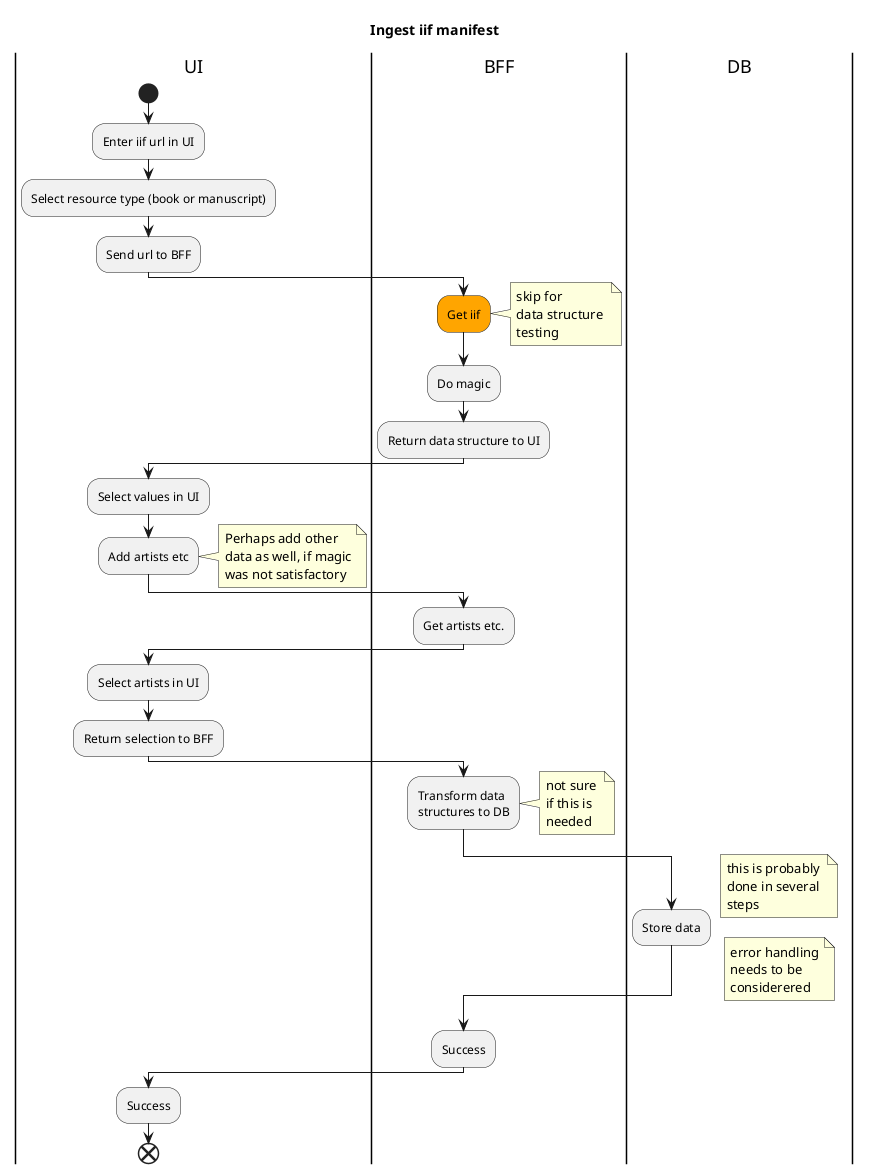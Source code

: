 @startuml
title Ingest iif manifest
|UI|
start
:Enter iif url in UI;
:Select resource type (book or manuscript);
:Send url to BFF;
|BFF|
#orange:Get iif; 
note right
skip for 
data structure 
testing
end note
:Do magic;
:Return data structure to UI;
|UI|
:Select values in UI;
:Add artists etc;
note right
Perhaps add other
data as well, if magic
was not satisfactory
end note
|BFF|
:Get artists etc.;
|UI|
:Select artists in UI;
:Return selection to BFF;
|BFF|
:Transform data 
structures to DB;
note right
not sure 
if this is
needed
end note
|DB|
:Store data;
note right
this is probably
done in several 
steps
end note
note right
error handling
needs to be
considerered
end note
|BFF|
:Success;
|UI|
:Success;
end

@enduml